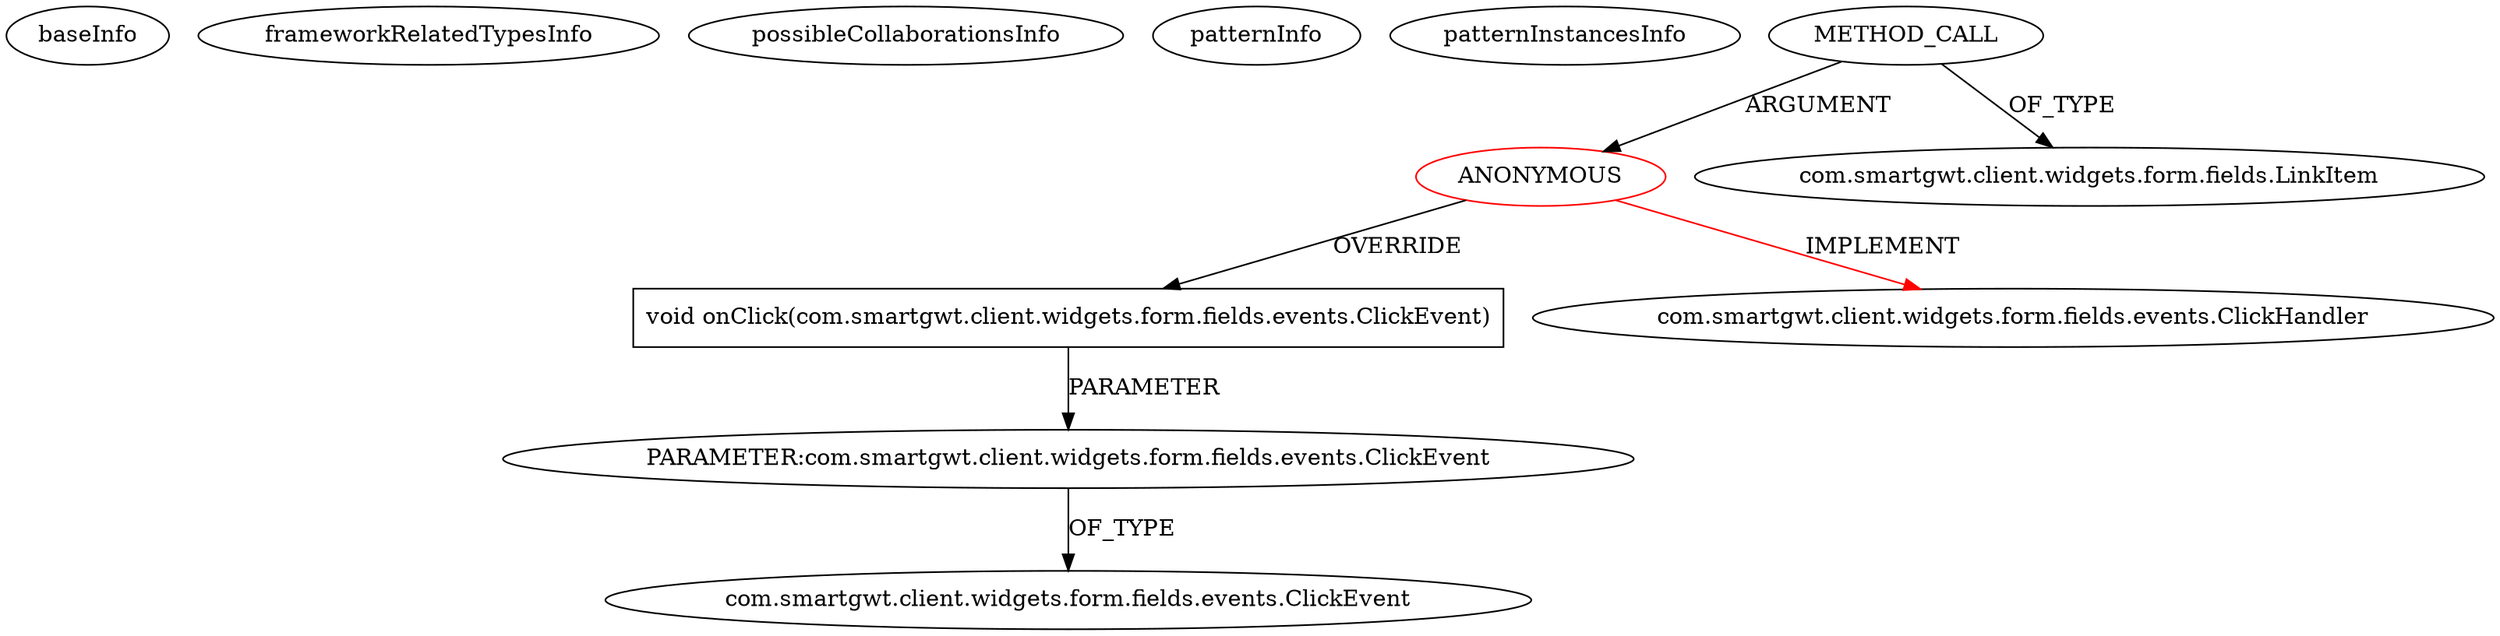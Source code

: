 digraph {
baseInfo[graphId=1327,category="pattern",isAnonymous=true,possibleRelation=false]
frameworkRelatedTypesInfo[0="com.smartgwt.client.widgets.form.fields.events.ClickHandler"]
possibleCollaborationsInfo[]
patternInfo[frequency=3.0,patternRootClient=0]
patternInstancesInfo[0="Namrack-TeachToLearn~/Namrack-TeachToLearn/TeachToLearn-master/TeachToLearn/src/ttl/client/layout/widgets/NavigationPanelWidget.java~void NavigationPanelLink(java.lang.String)~375",1="Namrack-TeachToLearn~/Namrack-TeachToLearn/TeachToLearn-master/TeachToLearn/src/ttl/client/layout/widgets/LoginWidget.java~void LoginWidget()~357"]
4[label="void onClick(com.smartgwt.client.widgets.form.fields.events.ClickEvent)",vertexType="OVERRIDING_METHOD_DECLARATION",isFrameworkType=false,shape=box]
0[label="ANONYMOUS",vertexType="ROOT_ANONYMOUS_DECLARATION",isFrameworkType=false,color=red]
2[label="METHOD_CALL",vertexType="OUTSIDE_CALL",isFrameworkType=false]
3[label="com.smartgwt.client.widgets.form.fields.LinkItem",vertexType="FRAMEWORK_CLASS_TYPE",isFrameworkType=false]
1[label="com.smartgwt.client.widgets.form.fields.events.ClickHandler",vertexType="FRAMEWORK_INTERFACE_TYPE",isFrameworkType=false]
5[label="PARAMETER:com.smartgwt.client.widgets.form.fields.events.ClickEvent",vertexType="PARAMETER_DECLARATION",isFrameworkType=false]
6[label="com.smartgwt.client.widgets.form.fields.events.ClickEvent",vertexType="FRAMEWORK_CLASS_TYPE",isFrameworkType=false]
0->4[label="OVERRIDE"]
0->1[label="IMPLEMENT",color=red]
2->0[label="ARGUMENT"]
2->3[label="OF_TYPE"]
4->5[label="PARAMETER"]
5->6[label="OF_TYPE"]
}
